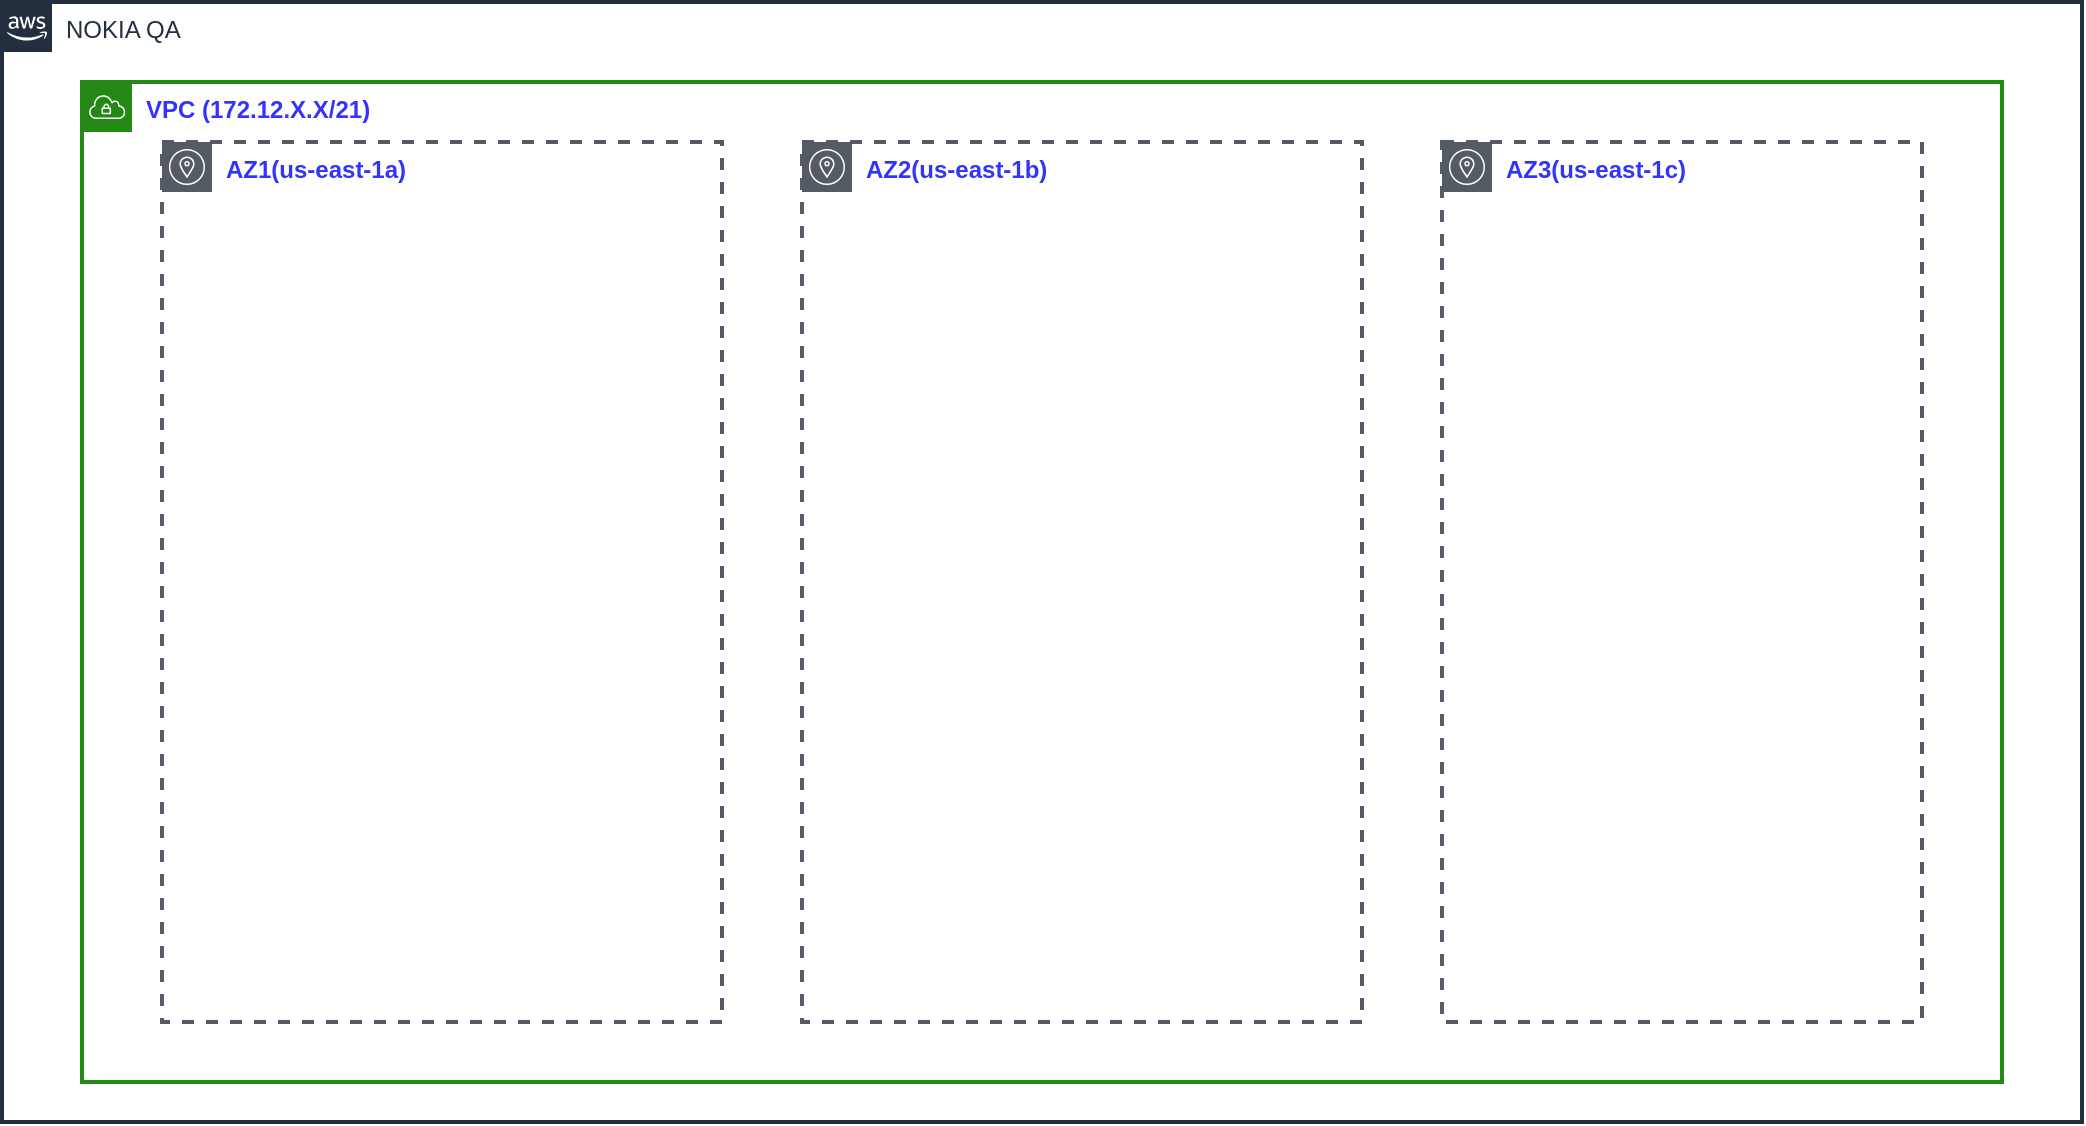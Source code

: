<mxfile version="15.7.1" type="github"><diagram id="U1IOnvGZ2x90TzW7vy6P" name="Page-1"><mxGraphModel dx="2302" dy="1016" grid="1" gridSize="10" guides="1" tooltips="1" connect="1" arrows="1" fold="1" page="0" pageScale="1" pageWidth="850" pageHeight="1100" background="none" math="0" shadow="0"><root><mxCell id="0"/><mxCell id="1" parent="0"/><mxCell id="lpuHCffD4JkNgTEEeOqD-1" value="NOKIA QA" style="points=[[0,0],[0.25,0],[0.5,0],[0.75,0],[1,0],[1,0.25],[1,0.5],[1,0.75],[1,1],[0.75,1],[0.5,1],[0.25,1],[0,1],[0,0.75],[0,0.5],[0,0.25]];outlineConnect=0;gradientColor=none;html=1;whiteSpace=wrap;fontSize=12;fontStyle=0;shape=mxgraph.aws4.group;grIcon=mxgraph.aws4.group_aws_cloud_alt;strokeColor=#232F3E;fillColor=none;verticalAlign=top;align=left;spacingLeft=30;fontColor=#232F3E;dashed=0;strokeWidth=2;" vertex="1" parent="1"><mxGeometry x="-840" y="-70" width="1040" height="560" as="geometry"/></mxCell><mxCell id="lpuHCffD4JkNgTEEeOqD-107" value="&lt;b&gt;&lt;font color=&quot;#3333ff&quot;&gt;VPC (172.12.X.X/21)&lt;/font&gt;&lt;/b&gt;" style="points=[[0,0],[0.25,0],[0.5,0],[0.75,0],[1,0],[1,0.25],[1,0.5],[1,0.75],[1,1],[0.75,1],[0.5,1],[0.25,1],[0,1],[0,0.75],[0,0.5],[0,0.25]];outlineConnect=0;gradientColor=none;html=1;whiteSpace=wrap;fontSize=12;fontStyle=0;shape=mxgraph.aws4.group;grIcon=mxgraph.aws4.group_vpc;strokeColor=#248814;fillColor=none;verticalAlign=top;align=left;spacingLeft=30;fontColor=#AAB7B8;dashed=0;strokeWidth=2;" vertex="1" parent="1"><mxGeometry x="-800" y="-30" width="960" height="500" as="geometry"/></mxCell><mxCell id="lpuHCffD4JkNgTEEeOqD-109" value="&lt;font color=&quot;#3333ff&quot;&gt;&lt;b&gt;AZ1(us-east-1a)&lt;/b&gt;&lt;/font&gt;" style="sketch=0;outlineConnect=0;gradientColor=none;html=1;whiteSpace=wrap;fontSize=12;fontStyle=0;shape=mxgraph.aws4.group;grIcon=mxgraph.aws4.group_availability_zone;strokeColor=#545B64;fillColor=none;verticalAlign=top;align=left;spacingLeft=30;fontColor=#545B64;dashed=1;strokeWidth=2;" vertex="1" parent="1"><mxGeometry x="-760" width="280" height="440" as="geometry"/></mxCell><mxCell id="lpuHCffD4JkNgTEEeOqD-110" value="&lt;font color=&quot;#3333ff&quot;&gt;&lt;b&gt;AZ2(us-east-1b)&lt;/b&gt;&lt;/font&gt;" style="sketch=0;outlineConnect=0;gradientColor=none;html=1;whiteSpace=wrap;fontSize=12;fontStyle=0;shape=mxgraph.aws4.group;grIcon=mxgraph.aws4.group_availability_zone;strokeColor=#545B64;fillColor=none;verticalAlign=top;align=left;spacingLeft=30;fontColor=#545B64;dashed=1;strokeWidth=2;" vertex="1" parent="1"><mxGeometry x="-440" width="280" height="440" as="geometry"/></mxCell><mxCell id="lpuHCffD4JkNgTEEeOqD-111" value="&lt;font color=&quot;#3333ff&quot;&gt;&lt;b&gt;AZ3(us-east-1c)&lt;/b&gt;&lt;/font&gt;" style="sketch=0;outlineConnect=0;gradientColor=none;html=1;whiteSpace=wrap;fontSize=12;fontStyle=0;shape=mxgraph.aws4.group;grIcon=mxgraph.aws4.group_availability_zone;strokeColor=#545B64;fillColor=none;verticalAlign=top;align=left;spacingLeft=30;fontColor=#545B64;dashed=1;strokeWidth=2;" vertex="1" parent="1"><mxGeometry x="-120" width="240" height="440" as="geometry"/></mxCell></root></mxGraphModel></diagram></mxfile>